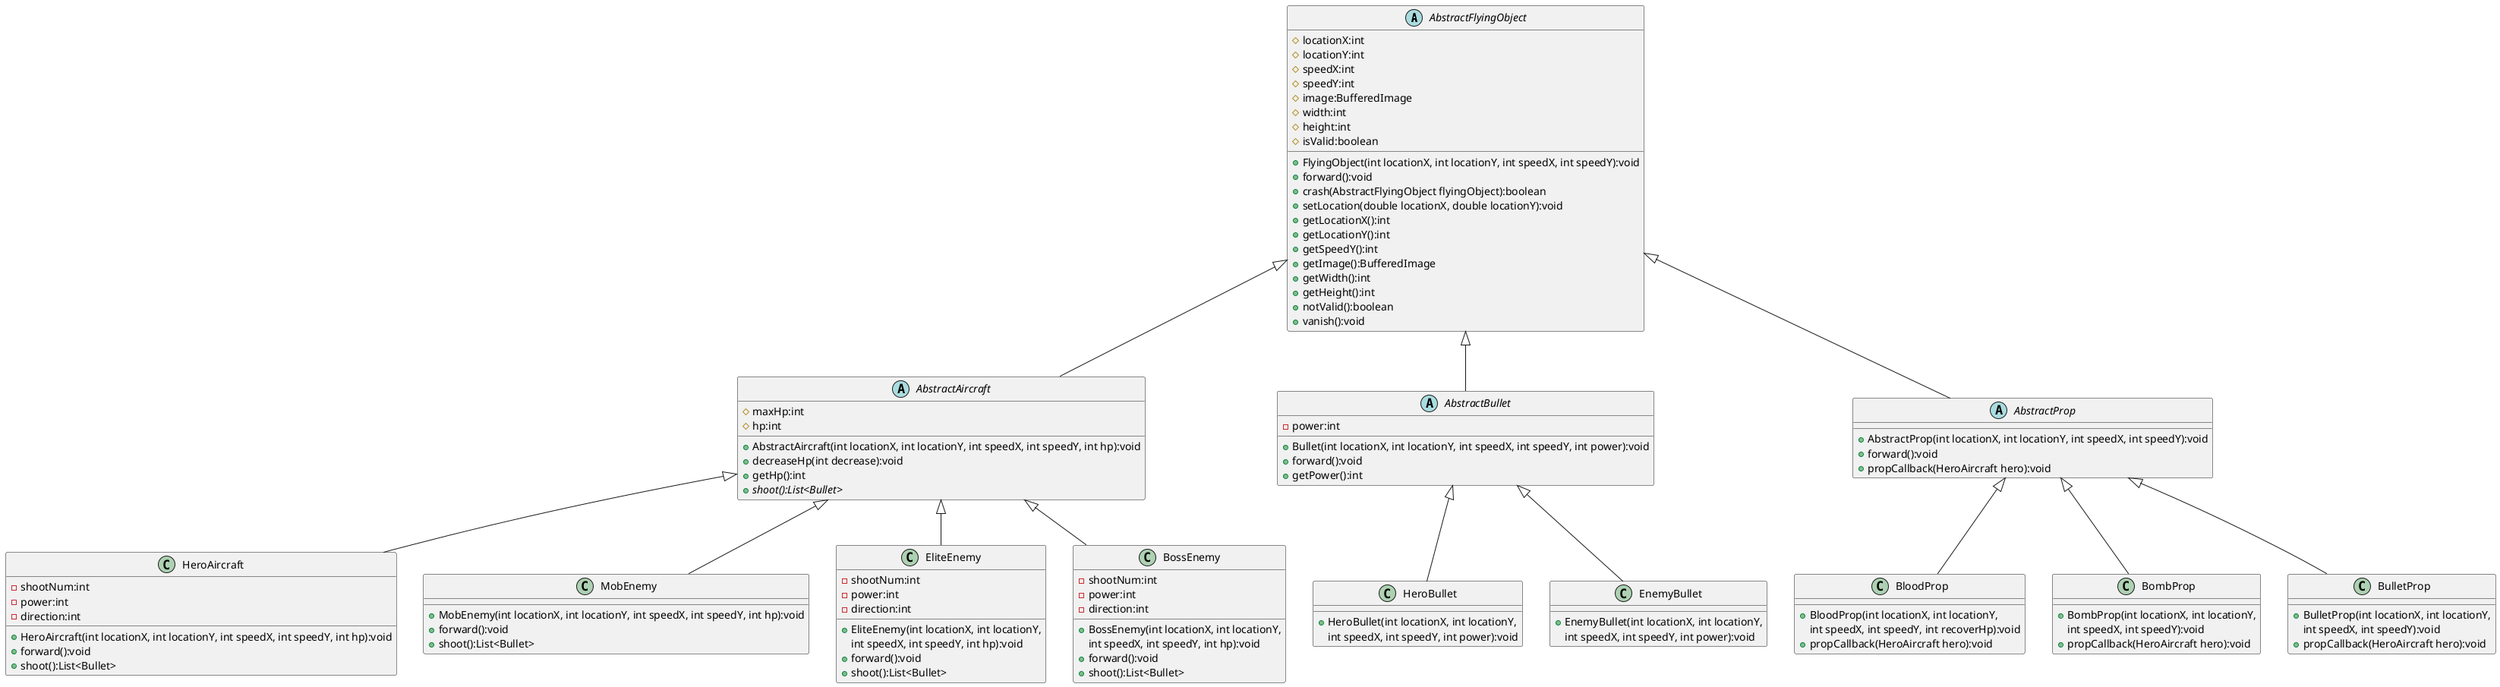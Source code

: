 @startuml
'https://plantuml.com/class-diagram

abstract class AbstractFlyingObject
{
    # locationX:int
    # locationY:int
    # speedX:int
    # speedY:int
    # image:BufferedImage
    # width:int
    # height:int
    # isValid:boolean

    + FlyingObject(int locationX, int locationY, int speedX, int speedY):void
    + forward():void
    + crash(AbstractFlyingObject flyingObject):boolean
    + setLocation(double locationX, double locationY):void
    + getLocationX():int
    + getLocationY():int
    + getSpeedY():int
    + getImage():BufferedImage
    + getWidth():int
    + getHeight():int
    + notValid():boolean
    + vanish():void
}
abstract class AbstractAircraft
{
	# maxHp:int
    # hp:int
    + AbstractAircraft(int locationX, int locationY, int speedX, int speedY, int hp):void
    + decreaseHp(int decrease):void
    + getHp():int
    + {abstract} shoot():List<Bullet>
 }

abstract class AbstractBullet
{
    - power:int
    + Bullet(int locationX, int locationY, int speedX, int speedY, int power):void
    + forward():void
	+ getPower():int
}

abstract class AbstractProp
{
    + AbstractProp(int locationX, int locationY, int speedX, int speedY):void
    + forward():void
    + propCallback(HeroAircraft hero):void
}

AbstractFlyingObject <|-- AbstractAircraft
AbstractFlyingObject <|-- AbstractBullet
'道具抽象基类
AbstractFlyingObject <|-- AbstractProp

AbstractAircraft <|-- HeroAircraft
AbstractAircraft <|-- MobEnemy
AbstractAircraft <|-- EliteEnemy
AbstractAircraft <|-- BossEnemy

AbstractBullet <|-- HeroBullet
AbstractBullet <|-- EnemyBullet

'加血道具
AbstractProp <|-- BloodProp
'炸弹道具
AbstractProp <|-- BombProp
'火力道具
AbstractProp <|-- BulletProp



class HeroAircraft {
    - shootNum:int
    - power:int
    - direction:int
    + HeroAircraft(int locationX, int locationY, int speedX, int speedY, int hp):void
    + forward():void
    + shoot():List<Bullet>
}

class MobEnemy {
    + MobEnemy(int locationX, int locationY, int speedX, int speedY, int hp):void
    + forward():void
    + shoot():List<Bullet>
}

class EliteEnemy {
    - shootNum:int
    - power:int
    - direction:int
    + EliteEnemy(int locationX, int locationY,
    int speedX, int speedY, int hp):void
    + forward():void
    + shoot():List<Bullet>
}

class BossEnemy {
    - shootNum:int
    - power:int
    - direction:int
    + BossEnemy(int locationX, int locationY,
    int speedX, int speedY, int hp):void
    + forward():void
    + shoot():List<Bullet>
}

class HeroBullet {
    + HeroBullet(int locationX, int locationY,
     int speedX, int speedY, int power):void
}

class EnemyBullet {
    + EnemyBullet(int locationX, int locationY,
     int speedX, int speedY, int power):void
}

class BloodProp {
    + BloodProp(int locationX, int locationY,
    int speedX, int speedY, int recoverHp):void
    + propCallback(HeroAircraft hero):void
}

class BulletProp {
    + BulletProp(int locationX, int locationY,
    int speedX, int speedY):void
    + propCallback(HeroAircraft hero):void
}

class BombProp {
    + BombProp(int locationX, int locationY,
    int speedX, int speedY):void
    + propCallback(HeroAircraft hero):void
}
@enduml